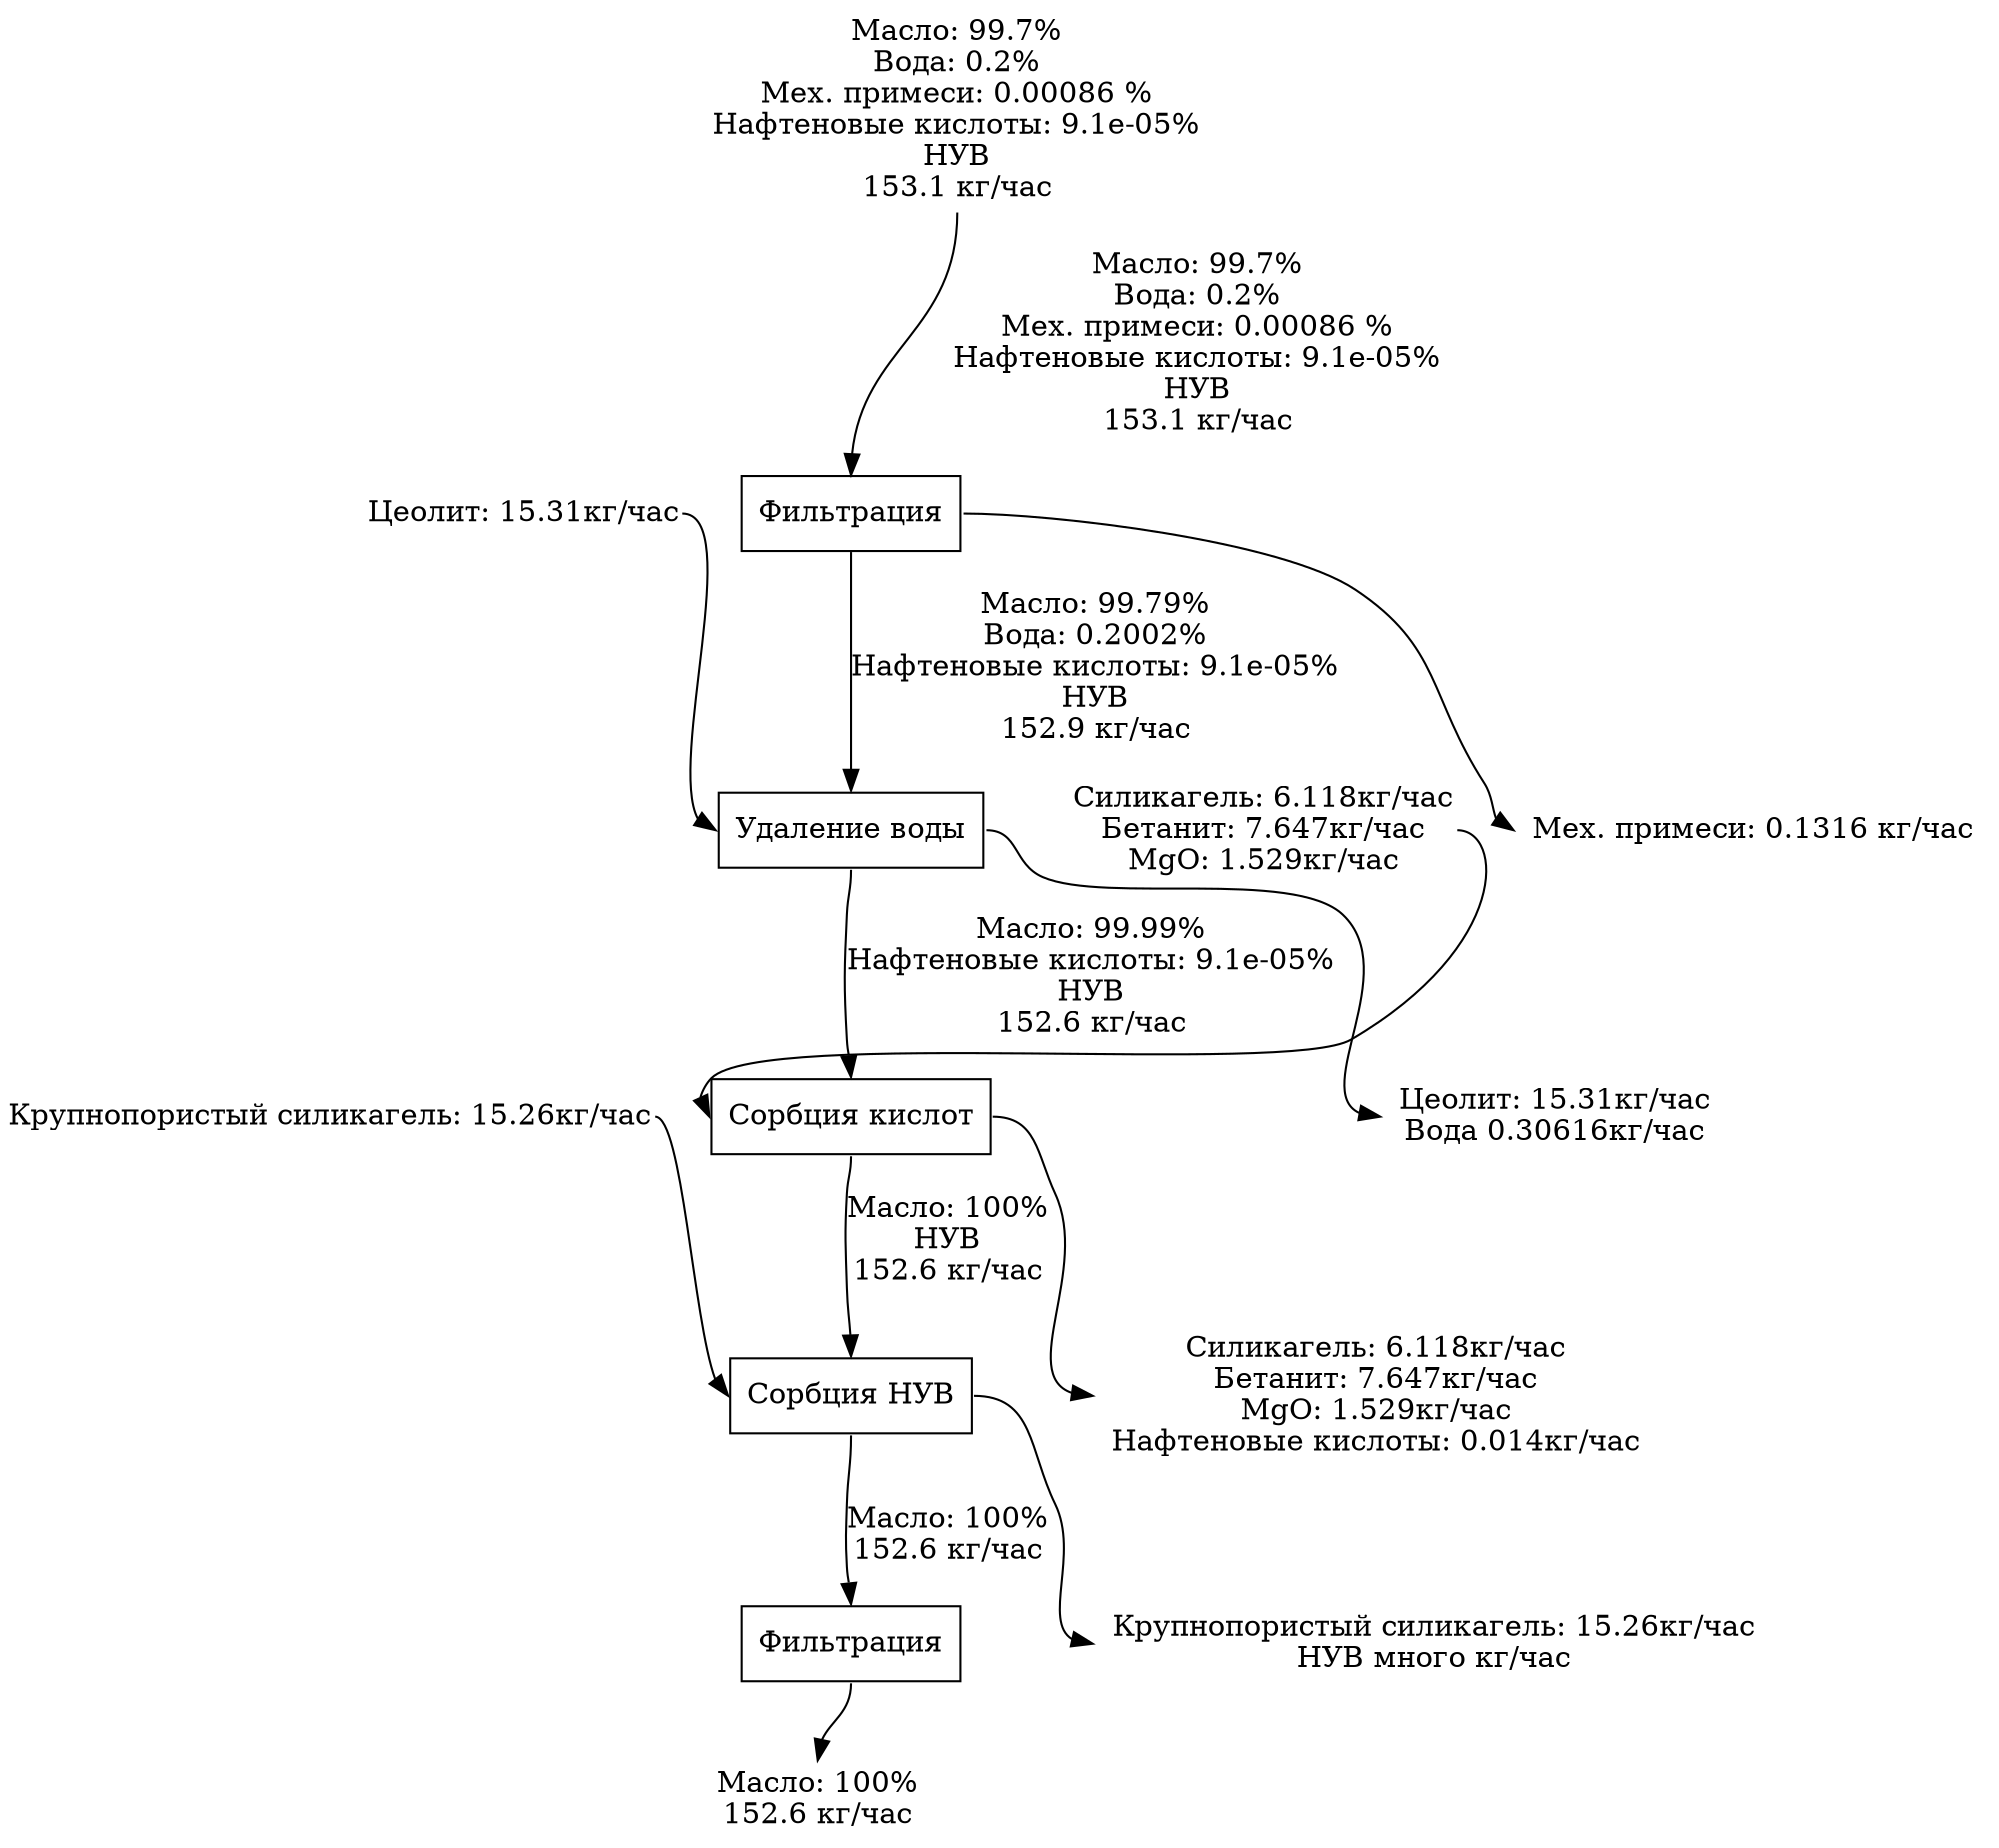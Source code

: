 digraph {
	fontsize=20 nodesep=0.4 ranksep=0.5
	node [shape=record]
	-1 [label="Масло: 99.7%
Вода: 0.2%
Мех. примеси: 0.00086 %
Нафтеновые кислоты: 9.1e-05%
НУВ
153.1 кг/час" shape=plaintext]
	0 [label="Фильтрация" group=2]
	"0r" [label="Мех. примеси: 0.1316 кг/час" group=1 shape=plaintext]
	"0l" [label="" group=3 margin=0.0 shape=plaintext]
	"0l":e -> 0:w [label="" style=invis]
	0:e -> "0r":w [label="" style=""]
	-1:s -> 0:n [label="Масло: 99.7%
Вода: 0.2%
Мех. примеси: 0.00086 %
Нафтеновые кислоты: 9.1e-05%
НУВ
153.1 кг/час"]
	1 [label="Удаление воды" group=2]
	"1r" [label="Цеолит: 15.31кг/час
Вода 0.30616кг/час" group=1 shape=plaintext]
	"1l" [label="Цеолит: 15.31кг/час" group=3 margin=0.0 shape=plaintext]
	"1l":e -> 1:w [label="" style=""]
	1:e -> "1r":w [label="" style=""]
	0:s -> 1:n [label="Масло: 99.79%
Вода: 0.2002%
Нафтеновые кислоты: 9.1e-05%
НУВ
152.9 кг/час"]
	2 [label="Сорбция кислот" group=2]
	"2r" [label="Силикагель: 6.118кг/час
Бетанит: 7.647кг/час
MgO: 1.529кг/час
Нафтеновые кислоты: 0.014кг/час" group=1 shape=plaintext]
	"2l" [label="Силикагель: 6.118кг/час
Бетанит: 7.647кг/час
MgO: 1.529кг/час" group=3 margin=0.0 shape=plaintext]
	"2l":e -> 2:w [label="" style=""]
	2:e -> "2r":w [label="" style=""]
	1:s -> 2:n [label="Масло: 99.99%
Нафтеновые кислоты: 9.1e-05%
НУВ
152.6 кг/час"]
	3 [label="Сорбция НУВ" group=2]
	"3r" [label="Крупнопористый силикагель: 15.26кг/час
НУВ много кг/час" group=1 shape=plaintext]
	"3l" [label="Крупнопористый силикагель: 15.26кг/час" group=3 margin=0.0 shape=plaintext]
	"3l":e -> 3:w [label="" style=""]
	3:e -> "3r":w [label="" style=""]
	2:s -> 3:n [label="Масло: 100%
НУВ
152.6 кг/час"]
	4 [label="Фильтрация" group=2]
	"4r" [label="" group=1 shape=plaintext]
	"4l" [label="" group=3 margin=0.0 shape=plaintext]
	"4l":e -> 4:w [label="" style=invis]
	4:e -> "4r":w [label="" style=invis]
	3:s -> 4:n [label="Масло: 100%
152.6 кг/час"]
	5 [label="Масло: 100%
152.6 кг/час" shape=plaintext]
	4:s -> 5:n [label=""]
}
